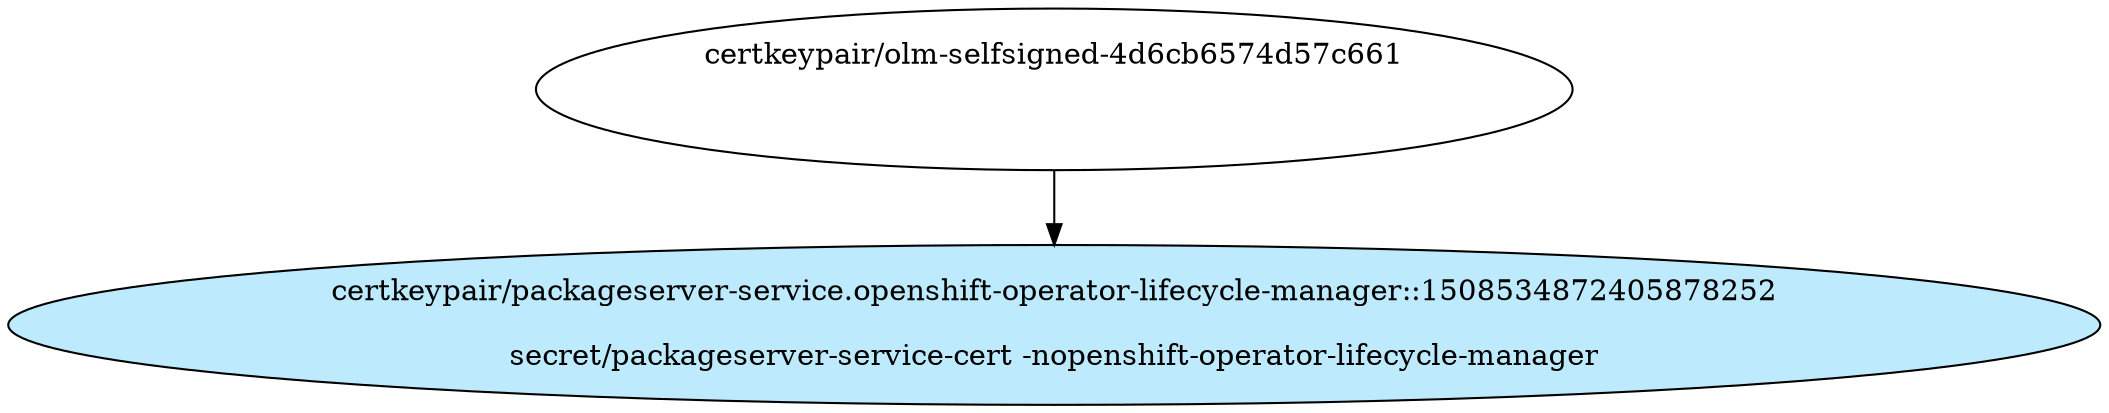 digraph "OpenShift Certificates" {
  // Node definitions.
  0 [
    label="certkeypair/packageserver-service.openshift-operator-lifecycle-manager::1508534872405878252\n\nsecret/packageserver-service-cert -nopenshift-operator-lifecycle-manager\n"
    style=filled
    fillcolor="#bdebfd"
  ];
  1 [
    label="certkeypair/olm-selfsigned-4d6cb6574d57c661\n\n\n"
    style=filled
    fillcolor=white
  ];

  // Edge definitions.
  1 -> 0;
}